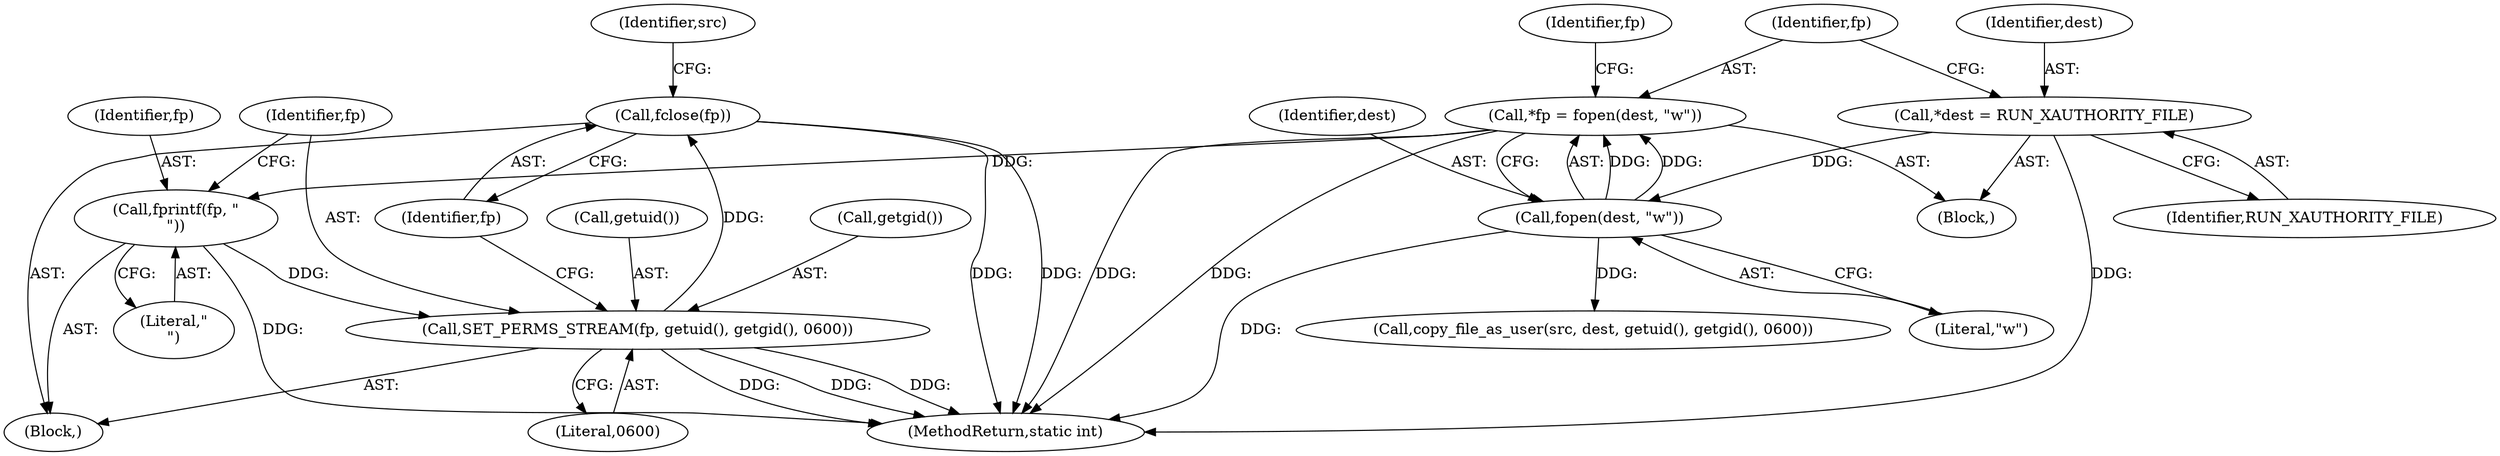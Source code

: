 digraph "0_firejail_b8a4ff9775318ca5e679183884a6a63f3da8f863_3@pointer" {
"1000127" [label="(Call,fclose(fp))"];
"1000122" [label="(Call,SET_PERMS_STREAM(fp, getuid(), getgid(), 0600))"];
"1000119" [label="(Call,fprintf(fp, \"\n\"))"];
"1000111" [label="(Call,*fp = fopen(dest, \"w\"))"];
"1000113" [label="(Call,fopen(dest, \"w\"))"];
"1000107" [label="(Call,*dest = RUN_XAUTHORITY_FILE)"];
"1000133" [label="(Identifier,src)"];
"1000173" [label="(MethodReturn,static int)"];
"1000124" [label="(Call,getuid())"];
"1000114" [label="(Identifier,dest)"];
"1000128" [label="(Identifier,fp)"];
"1000118" [label="(Block,)"];
"1000123" [label="(Identifier,fp)"];
"1000125" [label="(Call,getgid())"];
"1000115" [label="(Literal,\"w\")"];
"1000119" [label="(Call,fprintf(fp, \"\n\"))"];
"1000120" [label="(Identifier,fp)"];
"1000127" [label="(Call,fclose(fp))"];
"1000108" [label="(Identifier,dest)"];
"1000126" [label="(Literal,0600)"];
"1000117" [label="(Identifier,fp)"];
"1000107" [label="(Call,*dest = RUN_XAUTHORITY_FILE)"];
"1000103" [label="(Block,)"];
"1000121" [label="(Literal,\"\n\")"];
"1000112" [label="(Identifier,fp)"];
"1000111" [label="(Call,*fp = fopen(dest, \"w\"))"];
"1000113" [label="(Call,fopen(dest, \"w\"))"];
"1000109" [label="(Identifier,RUN_XAUTHORITY_FILE)"];
"1000122" [label="(Call,SET_PERMS_STREAM(fp, getuid(), getgid(), 0600))"];
"1000160" [label="(Call,copy_file_as_user(src, dest, getuid(), getgid(), 0600))"];
"1000127" -> "1000118"  [label="AST: "];
"1000127" -> "1000128"  [label="CFG: "];
"1000128" -> "1000127"  [label="AST: "];
"1000133" -> "1000127"  [label="CFG: "];
"1000127" -> "1000173"  [label="DDG: "];
"1000127" -> "1000173"  [label="DDG: "];
"1000122" -> "1000127"  [label="DDG: "];
"1000122" -> "1000118"  [label="AST: "];
"1000122" -> "1000126"  [label="CFG: "];
"1000123" -> "1000122"  [label="AST: "];
"1000124" -> "1000122"  [label="AST: "];
"1000125" -> "1000122"  [label="AST: "];
"1000126" -> "1000122"  [label="AST: "];
"1000128" -> "1000122"  [label="CFG: "];
"1000122" -> "1000173"  [label="DDG: "];
"1000122" -> "1000173"  [label="DDG: "];
"1000122" -> "1000173"  [label="DDG: "];
"1000119" -> "1000122"  [label="DDG: "];
"1000119" -> "1000118"  [label="AST: "];
"1000119" -> "1000121"  [label="CFG: "];
"1000120" -> "1000119"  [label="AST: "];
"1000121" -> "1000119"  [label="AST: "];
"1000123" -> "1000119"  [label="CFG: "];
"1000119" -> "1000173"  [label="DDG: "];
"1000111" -> "1000119"  [label="DDG: "];
"1000111" -> "1000103"  [label="AST: "];
"1000111" -> "1000113"  [label="CFG: "];
"1000112" -> "1000111"  [label="AST: "];
"1000113" -> "1000111"  [label="AST: "];
"1000117" -> "1000111"  [label="CFG: "];
"1000111" -> "1000173"  [label="DDG: "];
"1000111" -> "1000173"  [label="DDG: "];
"1000113" -> "1000111"  [label="DDG: "];
"1000113" -> "1000111"  [label="DDG: "];
"1000113" -> "1000115"  [label="CFG: "];
"1000114" -> "1000113"  [label="AST: "];
"1000115" -> "1000113"  [label="AST: "];
"1000113" -> "1000173"  [label="DDG: "];
"1000107" -> "1000113"  [label="DDG: "];
"1000113" -> "1000160"  [label="DDG: "];
"1000107" -> "1000103"  [label="AST: "];
"1000107" -> "1000109"  [label="CFG: "];
"1000108" -> "1000107"  [label="AST: "];
"1000109" -> "1000107"  [label="AST: "];
"1000112" -> "1000107"  [label="CFG: "];
"1000107" -> "1000173"  [label="DDG: "];
}
